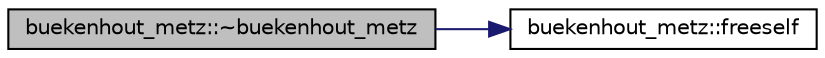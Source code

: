 digraph "buekenhout_metz::~buekenhout_metz"
{
  edge [fontname="Helvetica",fontsize="10",labelfontname="Helvetica",labelfontsize="10"];
  node [fontname="Helvetica",fontsize="10",shape=record];
  rankdir="LR";
  Node3 [label="buekenhout_metz::~buekenhout_metz",height=0.2,width=0.4,color="black", fillcolor="grey75", style="filled", fontcolor="black"];
  Node3 -> Node4 [color="midnightblue",fontsize="10",style="solid",fontname="Helvetica"];
  Node4 [label="buekenhout_metz::freeself",height=0.2,width=0.4,color="black", fillcolor="white", style="filled",URL="$d8/d98/classbuekenhout__metz.html#a9af576e3e80d9d96934c763b7a5be154"];
}
